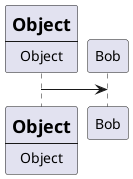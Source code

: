 @startuml
participant Participant [
    =Object
    ----
    Object
]

participant Bob

Participant -> Bob

@enduml